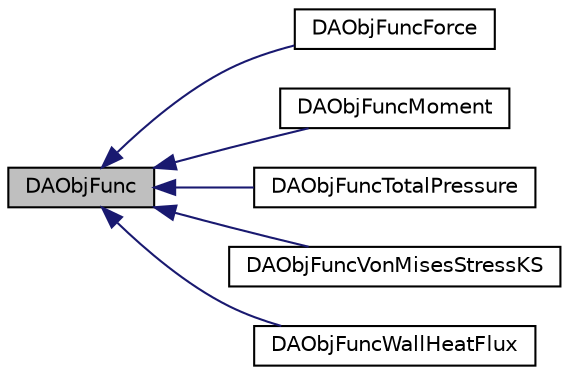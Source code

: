 digraph "DAObjFunc"
{
  bgcolor="transparent";
  edge [fontname="Helvetica",fontsize="10",labelfontname="Helvetica",labelfontsize="10"];
  node [fontname="Helvetica",fontsize="10",shape=record];
  rankdir="LR";
  Node0 [label="DAObjFunc",height=0.2,width=0.4,color="black", fillcolor="grey75", style="filled", fontcolor="black"];
  Node0 -> Node1 [dir="back",color="midnightblue",fontsize="10",style="solid",fontname="Helvetica"];
  Node1 [label="DAObjFuncForce",height=0.2,width=0.4,color="black",URL="$classFoam_1_1DAObjFuncForce.html"];
  Node0 -> Node2 [dir="back",color="midnightblue",fontsize="10",style="solid",fontname="Helvetica"];
  Node2 [label="DAObjFuncMoment",height=0.2,width=0.4,color="black",URL="$classFoam_1_1DAObjFuncMoment.html"];
  Node0 -> Node3 [dir="back",color="midnightblue",fontsize="10",style="solid",fontname="Helvetica"];
  Node3 [label="DAObjFuncTotalPressure",height=0.2,width=0.4,color="black",URL="$classFoam_1_1DAObjFuncTotalPressure.html"];
  Node0 -> Node4 [dir="back",color="midnightblue",fontsize="10",style="solid",fontname="Helvetica"];
  Node4 [label="DAObjFuncVonMisesStressKS",height=0.2,width=0.4,color="black",URL="$classFoam_1_1DAObjFuncVonMisesStressKS.html"];
  Node0 -> Node5 [dir="back",color="midnightblue",fontsize="10",style="solid",fontname="Helvetica"];
  Node5 [label="DAObjFuncWallHeatFlux",height=0.2,width=0.4,color="black",URL="$classFoam_1_1DAObjFuncWallHeatFlux.html"];
}
